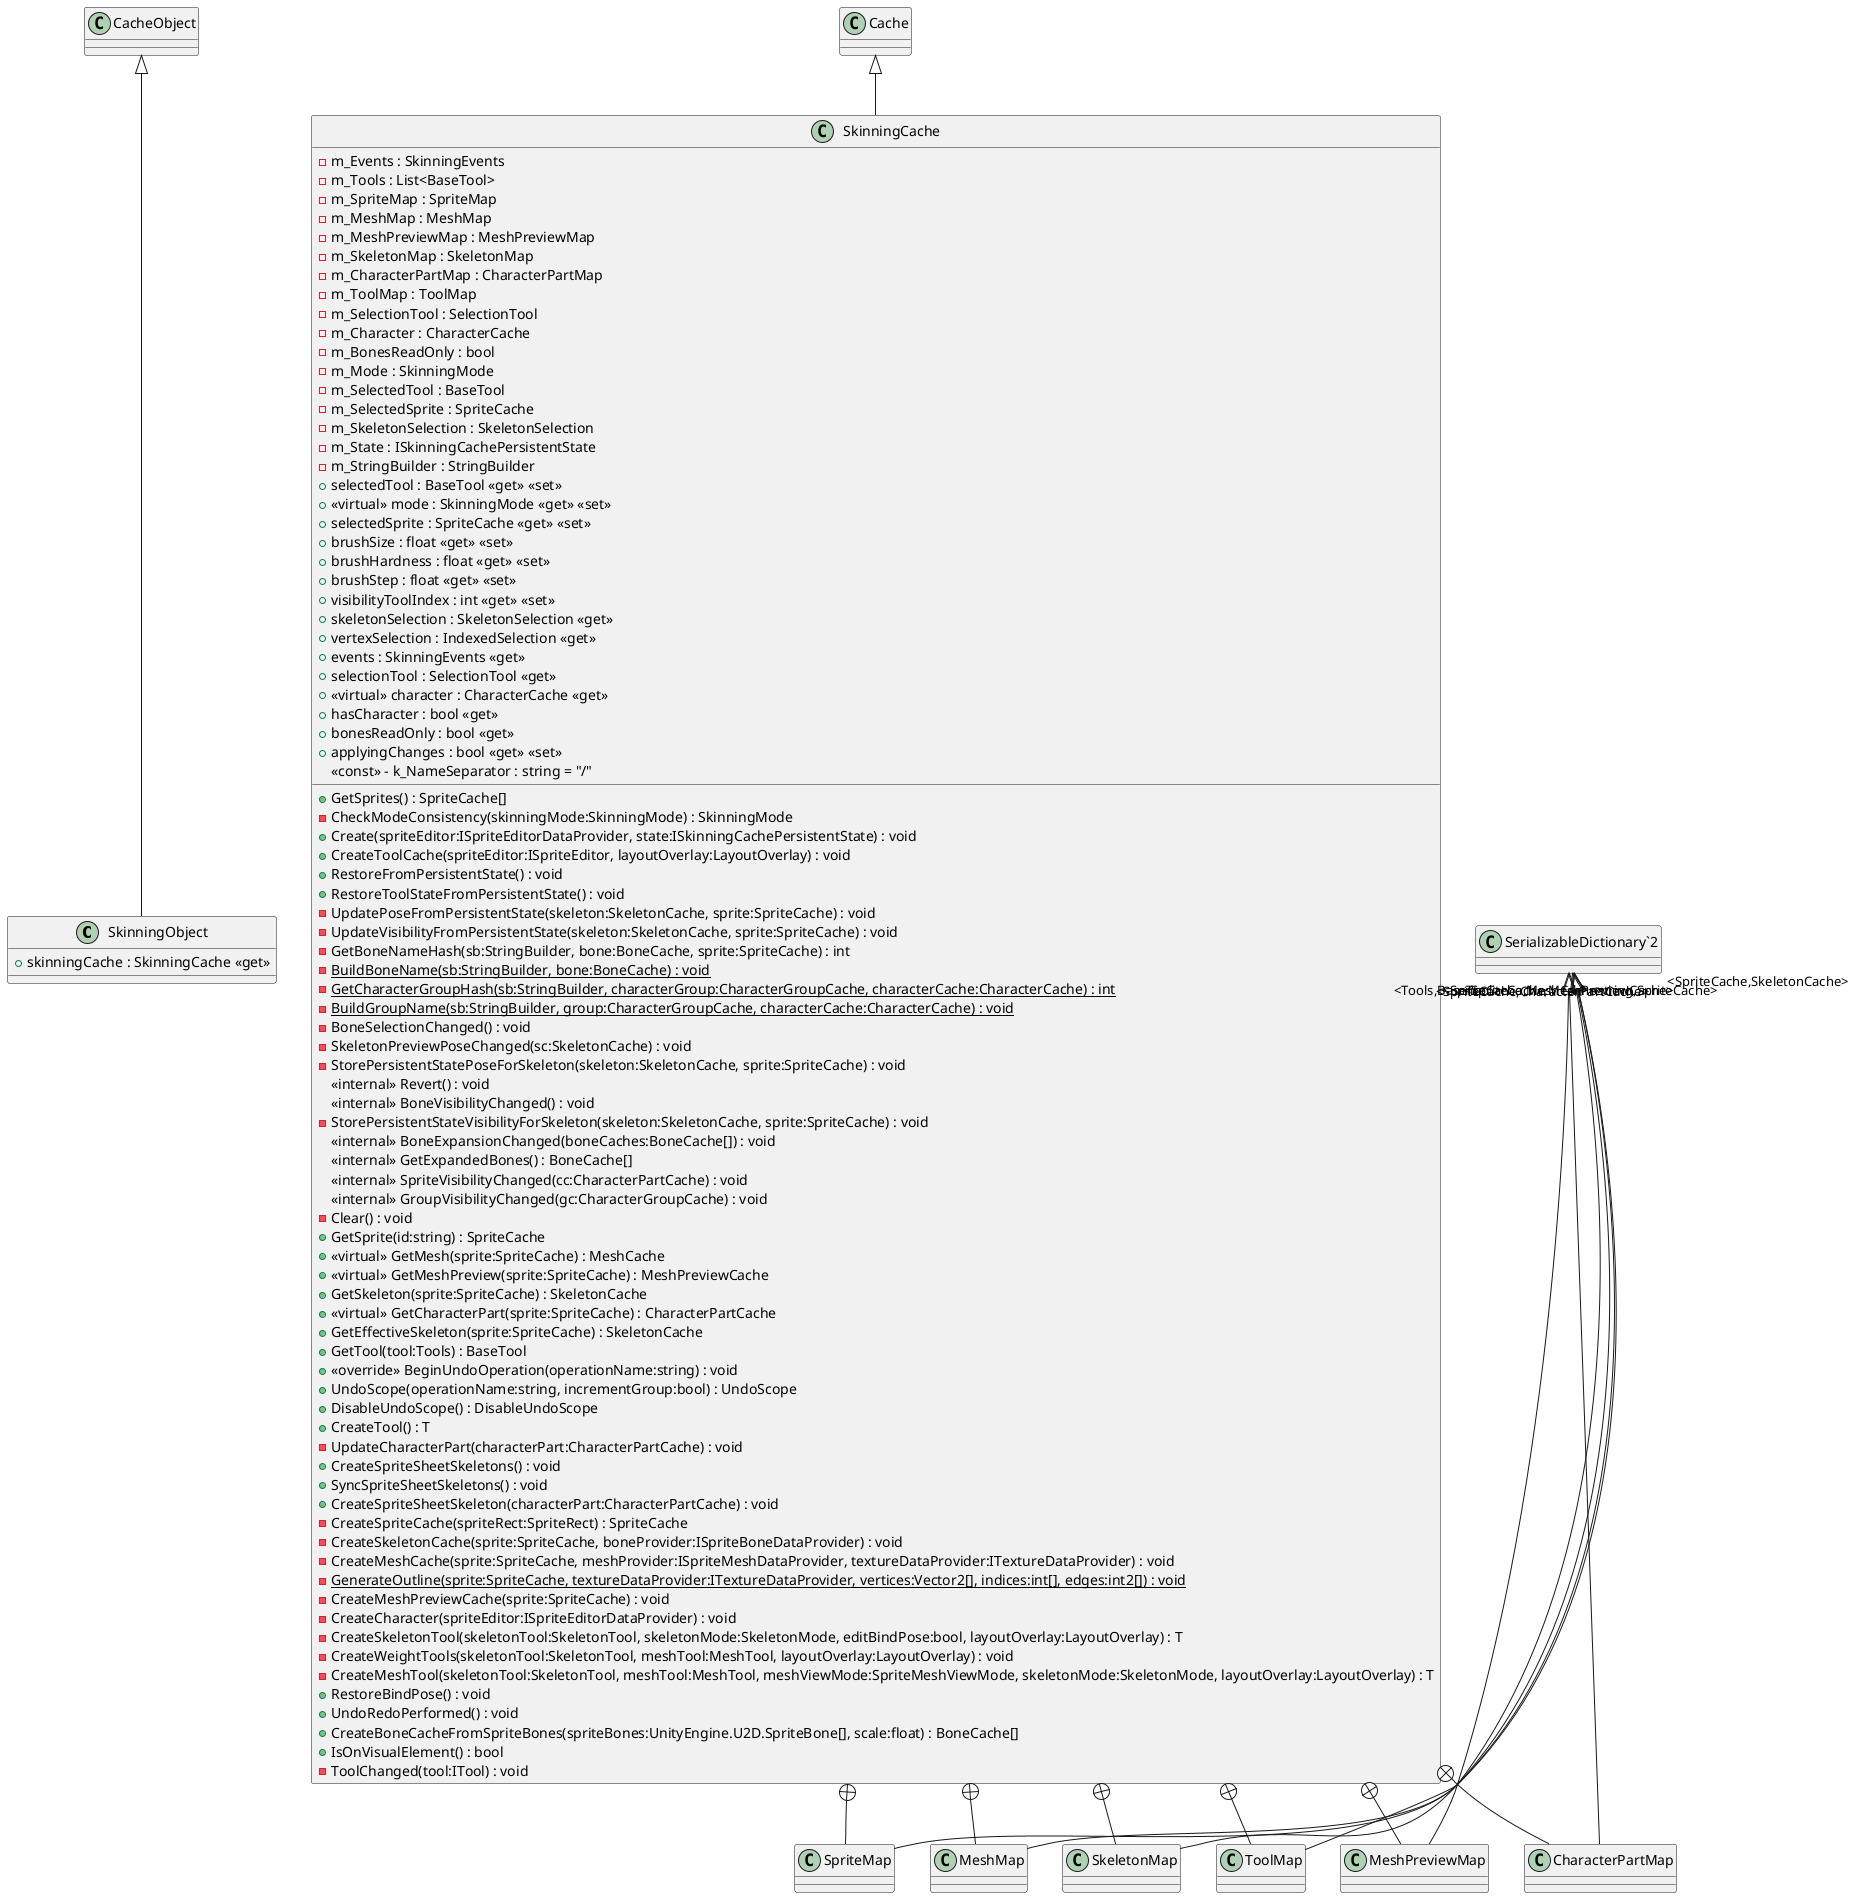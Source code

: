 @startuml
class SkinningObject {
    + skinningCache : SkinningCache <<get>>
}
class SkinningCache {
    - m_Events : SkinningEvents
    - m_Tools : List<BaseTool>
    - m_SpriteMap : SpriteMap
    - m_MeshMap : MeshMap
    - m_MeshPreviewMap : MeshPreviewMap
    - m_SkeletonMap : SkeletonMap
    - m_CharacterPartMap : CharacterPartMap
    - m_ToolMap : ToolMap
    - m_SelectionTool : SelectionTool
    - m_Character : CharacterCache
    - m_BonesReadOnly : bool
    - m_Mode : SkinningMode
    - m_SelectedTool : BaseTool
    - m_SelectedSprite : SpriteCache
    - m_SkeletonSelection : SkeletonSelection
    - m_State : ISkinningCachePersistentState
    - m_StringBuilder : StringBuilder
    + selectedTool : BaseTool <<get>> <<set>>
    + <<virtual>> mode : SkinningMode <<get>> <<set>>
    + selectedSprite : SpriteCache <<get>> <<set>>
    + brushSize : float <<get>> <<set>>
    + brushHardness : float <<get>> <<set>>
    + brushStep : float <<get>> <<set>>
    + visibilityToolIndex : int <<get>> <<set>>
    + skeletonSelection : SkeletonSelection <<get>>
    + vertexSelection : IndexedSelection <<get>>
    + events : SkinningEvents <<get>>
    + selectionTool : SelectionTool <<get>>
    + GetSprites() : SpriteCache[]
    + <<virtual>> character : CharacterCache <<get>>
    + hasCharacter : bool <<get>>
    + bonesReadOnly : bool <<get>>
    + applyingChanges : bool <<get>> <<set>>
    - CheckModeConsistency(skinningMode:SkinningMode) : SkinningMode
    + Create(spriteEditor:ISpriteEditorDataProvider, state:ISkinningCachePersistentState) : void
    + CreateToolCache(spriteEditor:ISpriteEditor, layoutOverlay:LayoutOverlay) : void
    + RestoreFromPersistentState() : void
    + RestoreToolStateFromPersistentState() : void
    - UpdatePoseFromPersistentState(skeleton:SkeletonCache, sprite:SpriteCache) : void
    - UpdateVisibilityFromPersistentState(skeleton:SkeletonCache, sprite:SpriteCache) : void
    <<const>> - k_NameSeparator : string = "/"
    - GetBoneNameHash(sb:StringBuilder, bone:BoneCache, sprite:SpriteCache) : int
    {static} - BuildBoneName(sb:StringBuilder, bone:BoneCache) : void
    {static} - GetCharacterGroupHash(sb:StringBuilder, characterGroup:CharacterGroupCache, characterCache:CharacterCache) : int
    {static} - BuildGroupName(sb:StringBuilder, group:CharacterGroupCache, characterCache:CharacterCache) : void
    - BoneSelectionChanged() : void
    - SkeletonPreviewPoseChanged(sc:SkeletonCache) : void
    - StorePersistentStatePoseForSkeleton(skeleton:SkeletonCache, sprite:SpriteCache) : void
    <<internal>> Revert() : void
    <<internal>> BoneVisibilityChanged() : void
    - StorePersistentStateVisibilityForSkeleton(skeleton:SkeletonCache, sprite:SpriteCache) : void
    <<internal>> BoneExpansionChanged(boneCaches:BoneCache[]) : void
    <<internal>> GetExpandedBones() : BoneCache[]
    <<internal>> SpriteVisibilityChanged(cc:CharacterPartCache) : void
    <<internal>> GroupVisibilityChanged(gc:CharacterGroupCache) : void
    - Clear() : void
    + GetSprite(id:string) : SpriteCache
    + <<virtual>> GetMesh(sprite:SpriteCache) : MeshCache
    + <<virtual>> GetMeshPreview(sprite:SpriteCache) : MeshPreviewCache
    + GetSkeleton(sprite:SpriteCache) : SkeletonCache
    + <<virtual>> GetCharacterPart(sprite:SpriteCache) : CharacterPartCache
    + GetEffectiveSkeleton(sprite:SpriteCache) : SkeletonCache
    + GetTool(tool:Tools) : BaseTool
    + <<override>> BeginUndoOperation(operationName:string) : void
    + UndoScope(operationName:string, incrementGroup:bool) : UndoScope
    + DisableUndoScope() : DisableUndoScope
    + CreateTool() : T
    - UpdateCharacterPart(characterPart:CharacterPartCache) : void
    + CreateSpriteSheetSkeletons() : void
    + SyncSpriteSheetSkeletons() : void
    + CreateSpriteSheetSkeleton(characterPart:CharacterPartCache) : void
    - CreateSpriteCache(spriteRect:SpriteRect) : SpriteCache
    - CreateSkeletonCache(sprite:SpriteCache, boneProvider:ISpriteBoneDataProvider) : void
    - CreateMeshCache(sprite:SpriteCache, meshProvider:ISpriteMeshDataProvider, textureDataProvider:ITextureDataProvider) : void
    {static} - GenerateOutline(sprite:SpriteCache, textureDataProvider:ITextureDataProvider, vertices:Vector2[], indices:int[], edges:int2[]) : void
    - CreateMeshPreviewCache(sprite:SpriteCache) : void
    - CreateCharacter(spriteEditor:ISpriteEditorDataProvider) : void
    - CreateSkeletonTool(skeletonTool:SkeletonTool, skeletonMode:SkeletonMode, editBindPose:bool, layoutOverlay:LayoutOverlay) : T
    - CreateWeightTools(skeletonTool:SkeletonTool, meshTool:MeshTool, layoutOverlay:LayoutOverlay) : void
    - CreateMeshTool(skeletonTool:SkeletonTool, meshTool:MeshTool, meshViewMode:SpriteMeshViewMode, skeletonMode:SkeletonMode, layoutOverlay:LayoutOverlay) : T
    + RestoreBindPose() : void
    + UndoRedoPerformed() : void
    + CreateBoneCacheFromSpriteBones(spriteBones:UnityEngine.U2D.SpriteBone[], scale:float) : BoneCache[]
    + IsOnVisualElement() : bool
    - ToolChanged(tool:ITool) : void
}
class SpriteMap {
}
class MeshMap {
}
class SkeletonMap {
}
class ToolMap {
}
class MeshPreviewMap {
}
class CharacterPartMap {
}
CacheObject <|-- SkinningObject
Cache <|-- SkinningCache
SkinningCache +-- SpriteMap
"SerializableDictionary`2" "<string,SpriteCache>" <|-- SpriteMap
SkinningCache +-- MeshMap
"SerializableDictionary`2" "<SpriteCache,MeshCache>" <|-- MeshMap
SkinningCache +-- SkeletonMap
"SerializableDictionary`2" "<SpriteCache,SkeletonCache>" <|-- SkeletonMap
SkinningCache +-- ToolMap
"SerializableDictionary`2" "<Tools,BaseTool>" <|-- ToolMap
SkinningCache +-- MeshPreviewMap
"SerializableDictionary`2" "<SpriteCache,MeshPreviewCache>" <|-- MeshPreviewMap
SkinningCache +-- CharacterPartMap
"SerializableDictionary`2" "<SpriteCache,CharacterPartCache>" <|-- CharacterPartMap
@enduml
